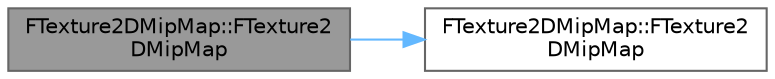 digraph "FTexture2DMipMap::FTexture2DMipMap"
{
 // INTERACTIVE_SVG=YES
 // LATEX_PDF_SIZE
  bgcolor="transparent";
  edge [fontname=Helvetica,fontsize=10,labelfontname=Helvetica,labelfontsize=10];
  node [fontname=Helvetica,fontsize=10,shape=box,height=0.2,width=0.4];
  rankdir="LR";
  Node1 [id="Node000001",label="FTexture2DMipMap::FTexture2\lDMipMap",height=0.2,width=0.4,color="gray40", fillcolor="grey60", style="filled", fontcolor="black",tooltip=" "];
  Node1 -> Node2 [id="edge1_Node000001_Node000002",color="steelblue1",style="solid",tooltip=" "];
  Node2 [id="Node000002",label="FTexture2DMipMap::FTexture2\lDMipMap",height=0.2,width=0.4,color="grey40", fillcolor="white", style="filled",URL="$d9/df2/structFTexture2DMipMap.html#a8306c287e935da5bc29a3fc225797225",tooltip=" "];
}
